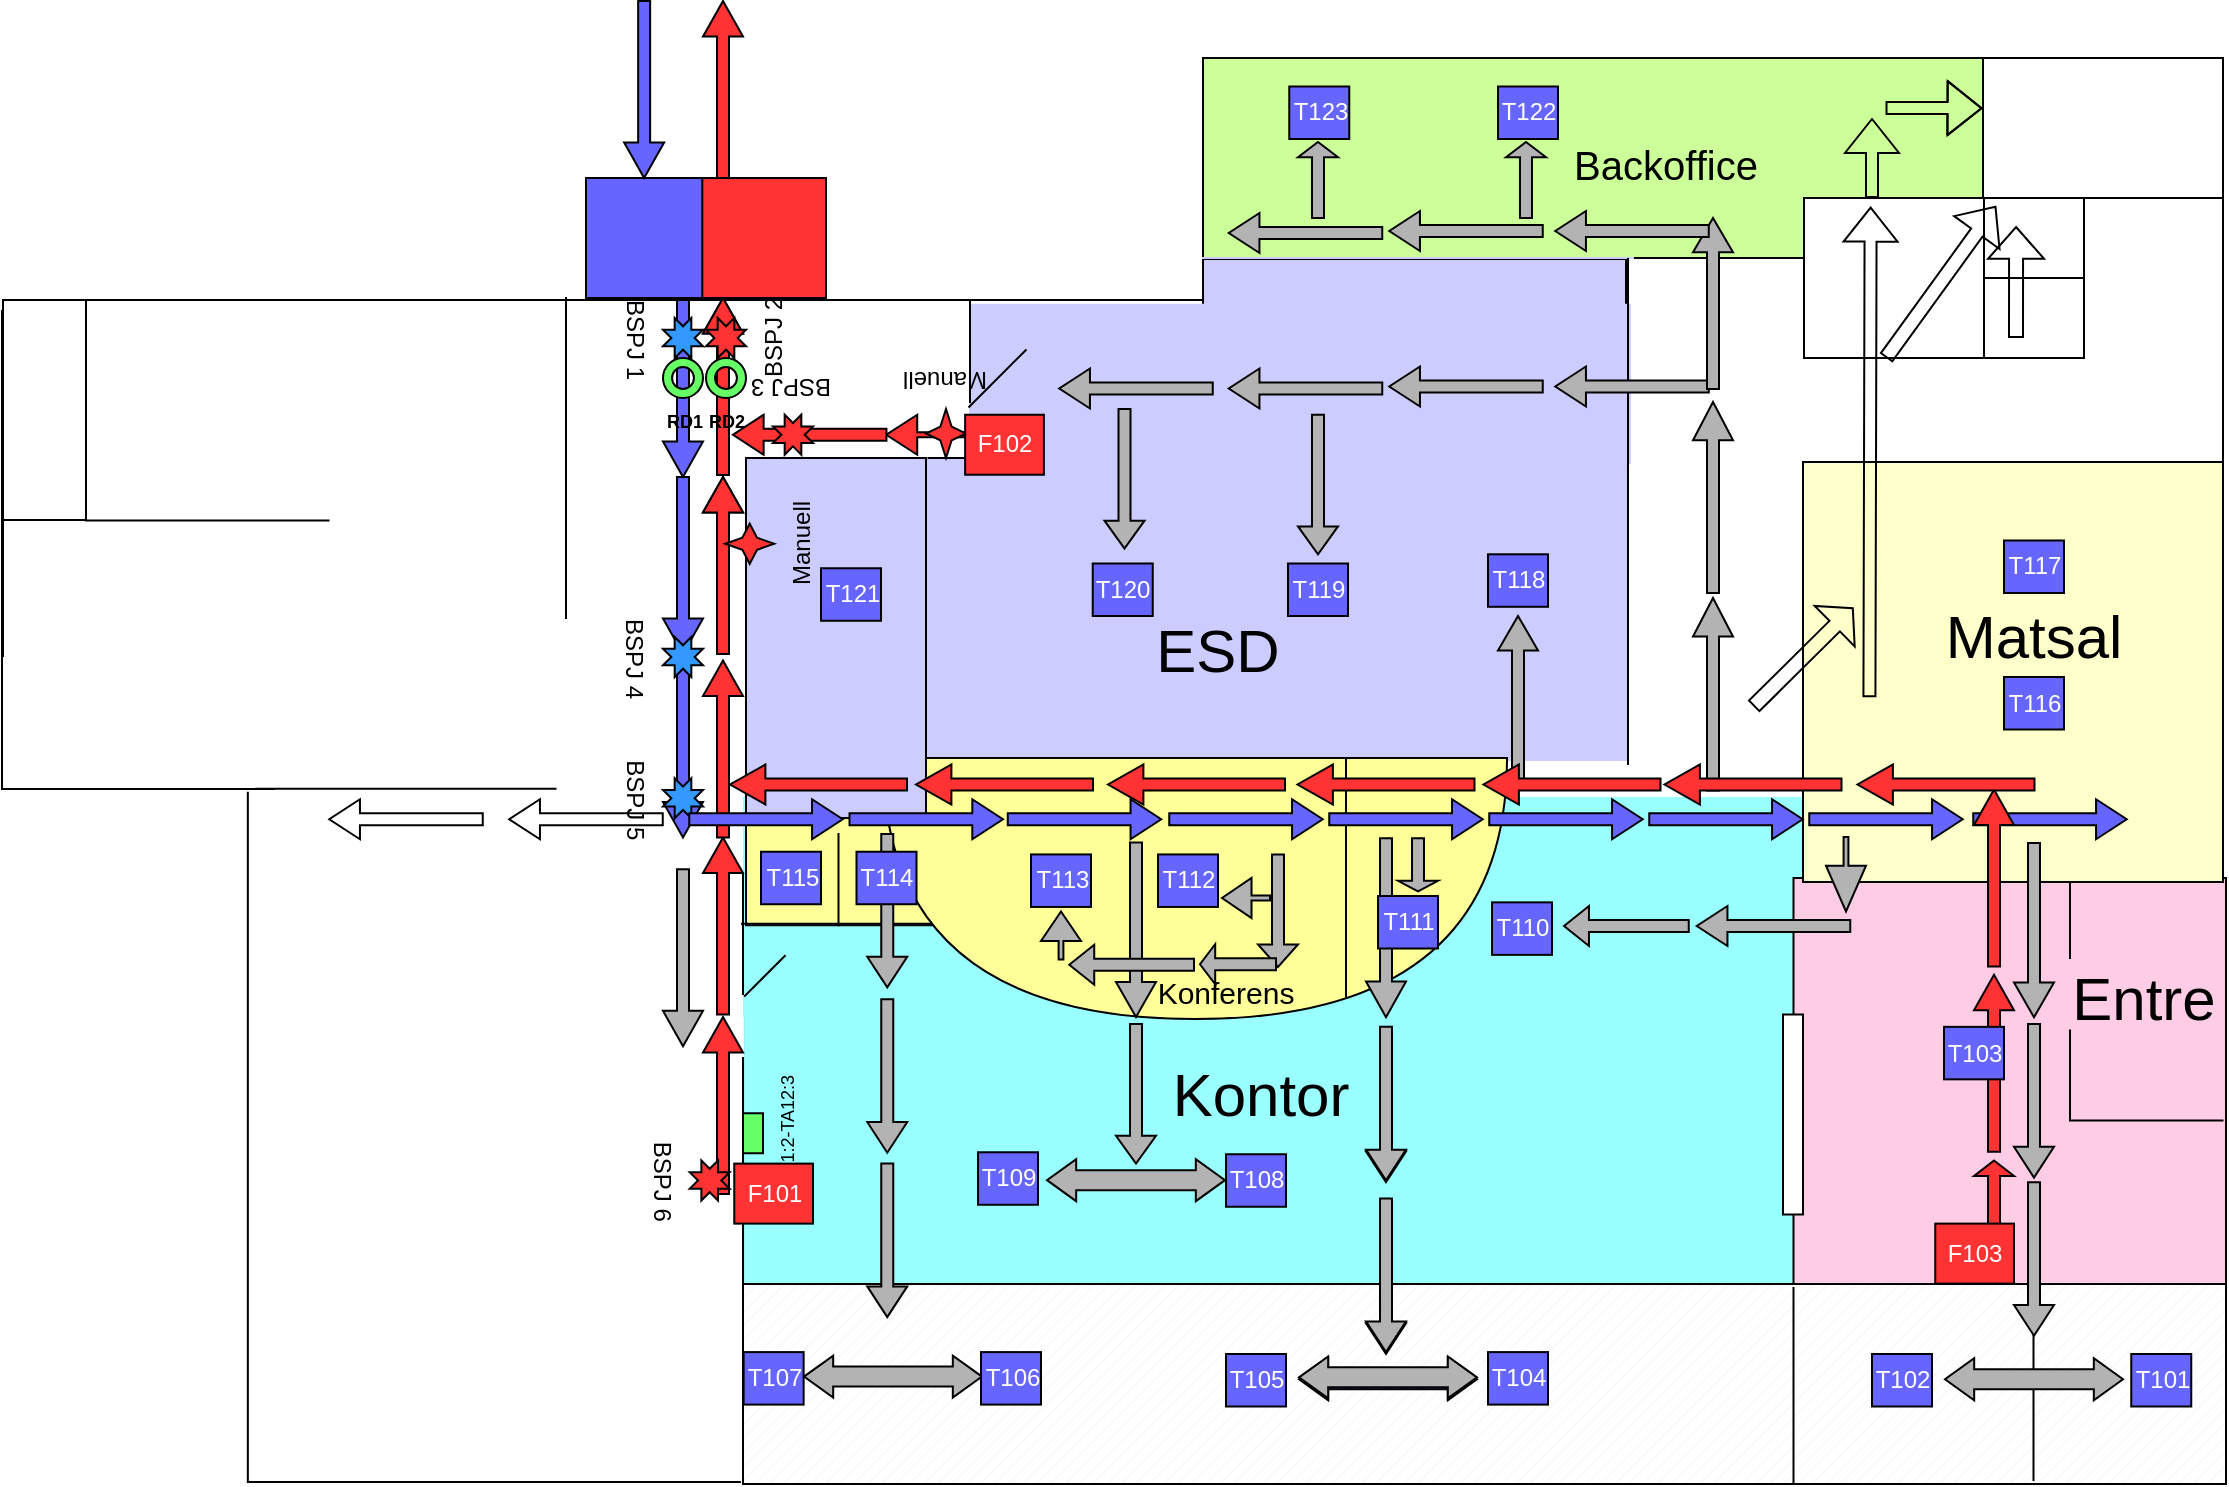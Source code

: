 <mxfile version="20.2.3" type="device"><diagram id="FBVfWSFxS-w5nu74Ogbu" name="Sida-1"><mxGraphModel dx="1673" dy="1018" grid="1" gridSize="10" guides="1" tooltips="1" connect="1" arrows="1" fold="1" page="1" pageScale="1" pageWidth="1169" pageHeight="827" math="0" shadow="0"><root><mxCell id="0"/><mxCell id="1" parent="0"/><mxCell id="kKjZaxSJhTyjP9tzaw3X-55" value="" style="verticalLabelPosition=bottom;verticalAlign=top;html=1;shape=mxgraph.basic.rect;fillColor2=none;strokeWidth=0;size=20;indent=0;fillColor=#99FFFF;" vertex="1" parent="1"><mxGeometry x="388.82" y="420" width="541.18" height="342" as="geometry"/></mxCell><mxCell id="fJPeuUi1tIwK-G_FH13o-1" value="" style="shape=partialRectangle;whiteSpace=wrap;html=1;bottom=0;right=0;fillColor=none;" parent="1" vertex="1"><mxGeometry x="18.5" y="171" width="600" height="178" as="geometry"/></mxCell><mxCell id="fJPeuUi1tIwK-G_FH13o-3" value="&lt;span style=&quot;color: rgba(0, 0, 0, 0); font-family: monospace; font-size: 0px; text-align: start;&quot;&gt;%3CmxGraphModel%3E%3Croot%3E%3CmxCell%20id%3D%220%22%2F%3E%3CmxCell%20id%3D%221%22%20parent%3D%220%22%2F%3E%3CmxCell%20id%3D%222%22%20value%3D%22%26lt%3Bfont%20color%3D%26quot%3B%23ffffff%26quot%3B%26gt%3BT119%26lt%3B%2Ffont%26gt%3B%22%20style%3D%22html%3D1%3BfillColor%3D%236666FF%3B%22%20vertex%3D%221%22%20parent%3D%221%22%3E%3CmxGeometry%20x%3D%22639.37%22%20y%3D%22306.75%22%20width%3D%2230%22%20height%3D%2226.25%22%20as%3D%22geometry%22%2F%3E%3C%2FmxCell%3E%3CmxCell%20id%3D%223%22%20value%3D%22%26lt%3Bfont%20color%3D%26quot%3B%23ffffff%26quot%3B%26gt%3BT118%26lt%3B%2Ffont%26gt%3B%22%20style%3D%22html%3D1%3BfillColor%3D%236666FF%3B%22%20vertex%3D%221%22%20parent%3D%221%22%3E%3CmxGeometry%20x%3D%22708.5%22%20y%3D%22306.75%22%20width%3D%2230%22%20height%3D%2226.25%22%20as%3D%22geometry%22%2F%3E%3C%2FmxCell%3E%3CmxCell%20id%3D%224%22%20value%3D%22%26lt%3Bfont%20color%3D%26quot%3B%23ffffff%26quot%3B%26gt%3BT117%26lt%3B%2Ffont%26gt%3B%22%20style%3D%22html%3D1%3BfillColor%3D%236666FF%3B%22%20vertex%3D%221%22%20parent%3D%221%22%3E%3CmxGeometry%20x%3D%22786%22%20y%3D%22306.75%22%20width%3D%2230%22%20height%3D%2226.25%22%20as%3D%22geometry%22%2F%3E%3C%2FmxCell%3E%3C%2Froot%3E%3C%2FmxGraphModel%3E&lt;/span&gt;" style="shape=partialRectangle;whiteSpace=wrap;html=1;top=0;left=0;fillColor=none;" parent="1" vertex="1"><mxGeometry x="397.5" y="51" width="731" height="712" as="geometry"/></mxCell><mxCell id="kKjZaxSJhTyjP9tzaw3X-66" value="" style="verticalLabelPosition=bottom;verticalAlign=top;html=1;shape=mxgraph.basic.rect;fillColor2=none;strokeWidth=1;size=20;indent=5;fontSize=15;fillColor=#CCFF99;" vertex="1" parent="1"><mxGeometry x="618.5" y="50" width="391.5" height="100" as="geometry"/></mxCell><mxCell id="kKjZaxSJhTyjP9tzaw3X-64" value="" style="rounded=0;whiteSpace=wrap;html=1;fontSize=15;fillColor=#CCCCFF;" vertex="1" parent="1"><mxGeometry x="618.5" y="150.5" width="211.5" height="29.5" as="geometry"/></mxCell><mxCell id="kKjZaxSJhTyjP9tzaw3X-63" value="" style="rounded=0;whiteSpace=wrap;html=1;fontSize=15;fillColor=#CCCCFF;strokeColor=#CCCCFF;" vertex="1" parent="1"><mxGeometry x="502" y="173.37" width="330" height="79.25" as="geometry"/></mxCell><mxCell id="kKjZaxSJhTyjP9tzaw3X-62" value="" style="rounded=0;whiteSpace=wrap;html=1;fontSize=15;fillColor=#CCCCFF;strokeColor=#CCCCFF;" vertex="1" parent="1"><mxGeometry x="480" y="250" width="350" height="151" as="geometry"/></mxCell><mxCell id="kKjZaxSJhTyjP9tzaw3X-57" value="" style="verticalLabelPosition=bottom;verticalAlign=top;html=1;shape=mxgraph.basic.rect;fillColor2=none;strokeWidth=1;size=20;indent=5;fillColor=#99FFFF;strokeColor=#99FFFF;" vertex="1" parent="1"><mxGeometry x="389" y="420" width="530" height="109" as="geometry"/></mxCell><mxCell id="kKjZaxSJhTyjP9tzaw3X-59" value="" style="verticalLabelPosition=bottom;verticalAlign=top;html=1;shape=mxgraph.basic.rect;fillColor2=none;strokeWidth=1;size=20;indent=5;fillColor=#FFFF99;" vertex="1" parent="1"><mxGeometry x="390" y="430" width="100" height="53.62" as="geometry"/></mxCell><mxCell id="kKjZaxSJhTyjP9tzaw3X-54" value="" style="rounded=0;whiteSpace=wrap;html=1;fillColor=#FFCCE6;" vertex="1" parent="1"><mxGeometry x="913.75" y="460" width="216.25" height="303" as="geometry"/></mxCell><mxCell id="kKjZaxSJhTyjP9tzaw3X-51" value="" style="shape=partialRectangle;whiteSpace=wrap;html=1;right=0;top=0;bottom=0;fillColor=none;routingCenterX=-0.5;rotation=-90;" vertex="1" parent="1"><mxGeometry x="420.9" y="418.52" width="31.4" height="97.19" as="geometry"/></mxCell><mxCell id="fJPeuUi1tIwK-G_FH13o-2" value="" style="shape=partialRectangle;whiteSpace=wrap;html=1;bottom=0;right=0;fillColor=none;" parent="1" vertex="1"><mxGeometry x="618.5" y="50" width="510" height="120" as="geometry"/></mxCell><mxCell id="fJPeuUi1tIwK-G_FH13o-4" value="" style="shape=partialRectangle;whiteSpace=wrap;html=1;bottom=0;right=0;fillColor=none;rotation=-90;" parent="1" vertex="1"><mxGeometry x="-33.5" y="228" width="239" height="136" as="geometry"/></mxCell><mxCell id="fJPeuUi1tIwK-G_FH13o-5" value="" style="shape=partialRectangle;whiteSpace=wrap;html=1;bottom=0;right=0;fillColor=none;rotation=-90;fontSize=9;" parent="1" vertex="1"><mxGeometry x="91.6" y="466.73" width="344.65" height="246" as="geometry"/></mxCell><mxCell id="fJPeuUi1tIwK-G_FH13o-6" value="" style="verticalLabelPosition=bottom;verticalAlign=top;html=1;shape=mxgraph.basic.rect;fillColor2=none;strokeWidth=1;size=20;indent=5;fillColor=#FFFFCC;" parent="1" vertex="1"><mxGeometry x="918.5" y="252" width="210" height="210" as="geometry"/></mxCell><mxCell id="fJPeuUi1tIwK-G_FH13o-7" value="" style="shape=delay;whiteSpace=wrap;html=1;rotation=90;fillColor=#FFFF99;" parent="1" vertex="1"><mxGeometry x="549.25" y="309.25" width="130.5" height="312" as="geometry"/></mxCell><mxCell id="fJPeuUi1tIwK-G_FH13o-9" value="" style="shape=partialRectangle;whiteSpace=wrap;html=1;right=0;top=0;bottom=0;fillColor=none;routingCenterX=-0.5;" parent="1" vertex="1"><mxGeometry x="690" y="401" width="120" height="118" as="geometry"/></mxCell><mxCell id="fJPeuUi1tIwK-G_FH13o-10" value="" style="shape=partialRectangle;whiteSpace=wrap;html=1;right=0;top=0;bottom=0;fillColor=none;routingCenterX=-0.5;" parent="1" vertex="1"><mxGeometry x="388.5" y="550" width="120" height="210" as="geometry"/></mxCell><mxCell id="fJPeuUi1tIwK-G_FH13o-11" value="" style="shape=partialRectangle;whiteSpace=wrap;html=1;right=0;top=0;bottom=0;fillColor=none;routingCenterX=-0.5;rotation=-90;" parent="1" vertex="1"><mxGeometry x="160" y="280.63" width="120" height="149.5" as="geometry"/></mxCell><mxCell id="fJPeuUi1tIwK-G_FH13o-12" value="" style="shape=partialRectangle;whiteSpace=wrap;html=1;right=0;top=0;bottom=0;fillColor=none;routingCenterX=-0.5;rotation=90;strokeColor=#CCCCFF;" parent="1" vertex="1"><mxGeometry x="666" y="102.5" width="120" height="215" as="geometry"/></mxCell><mxCell id="fJPeuUi1tIwK-G_FH13o-13" value="" style="verticalLabelPosition=bottom;verticalAlign=top;html=1;shape=mxgraph.basic.rect;fillColor2=none;strokeWidth=1;size=20;indent=5;" parent="1" vertex="1"><mxGeometry x="1008.5" y="50" width="120" height="70" as="geometry"/></mxCell><mxCell id="fJPeuUi1tIwK-G_FH13o-14" value="" style="shape=partialRectangle;whiteSpace=wrap;html=1;right=0;top=0;bottom=0;fillColor=none;routingCenterX=-0.5;" parent="1" vertex="1"><mxGeometry x="831" y="150.5" width="120" height="252.5" as="geometry"/></mxCell><mxCell id="fJPeuUi1tIwK-G_FH13o-15" value="" style="shape=partialRectangle;whiteSpace=wrap;html=1;right=0;top=0;bottom=0;fillColor=none;routingCenterX=-0.5;" parent="1" vertex="1"><mxGeometry x="388.5" y="458" width="120" height="60" as="geometry"/></mxCell><mxCell id="fJPeuUi1tIwK-G_FH13o-17" value="" style="verticalLabelPosition=bottom;verticalAlign=top;html=1;shape=mxgraph.basic.rect;fillColor2=none;strokeWidth=1;size=20;indent=5;fillColor=#CCCCFF;" parent="1" vertex="1"><mxGeometry x="390" y="250" width="90" height="180" as="geometry"/></mxCell><mxCell id="fJPeuUi1tIwK-G_FH13o-18" value="" style="verticalLabelPosition=bottom;verticalAlign=top;html=1;shape=mxgraph.basic.rect;fillColor2=none;strokeWidth=1;size=20;indent=5;" parent="1" vertex="1"><mxGeometry x="18.5" y="171" width="41.5" height="110" as="geometry"/></mxCell><mxCell id="fJPeuUi1tIwK-G_FH13o-19" value="" style="shape=partialRectangle;whiteSpace=wrap;html=1;right=0;top=0;bottom=0;fillColor=none;routingCenterX=-0.5;rotation=90;" parent="1" vertex="1"><mxGeometry x="60.63" y="280.63" width="120" height="121.25" as="geometry"/></mxCell><mxCell id="fJPeuUi1tIwK-G_FH13o-20" value="" style="shape=partialRectangle;whiteSpace=wrap;html=1;right=0;top=0;bottom=0;fillColor=none;routingCenterX=-0.5;" parent="1" vertex="1"><mxGeometry x="300" y="170" width="120" height="160" as="geometry"/></mxCell><mxCell id="fJPeuUi1tIwK-G_FH13o-21" value="" style="verticalLabelPosition=bottom;verticalAlign=top;html=1;shape=mxgraph.basic.rect;fillColor2=none;strokeWidth=1;size=20;indent=5;" parent="1" vertex="1"><mxGeometry x="919" y="120" width="140" height="80" as="geometry"/></mxCell><mxCell id="fJPeuUi1tIwK-G_FH13o-22" value="" style="verticalLabelPosition=bottom;verticalAlign=top;html=1;shape=mxgraph.basic.rect;fillColor2=none;strokeWidth=1;size=20;indent=5;" parent="1" vertex="1"><mxGeometry x="1009" y="120" width="50" height="40" as="geometry"/></mxCell><mxCell id="fJPeuUi1tIwK-G_FH13o-23" value="" style="verticalLabelPosition=bottom;verticalAlign=top;html=1;shape=mxgraph.basic.rect;fillColor2=none;strokeWidth=1;size=20;indent=5;" parent="1" vertex="1"><mxGeometry x="1009" y="160" width="50" height="40" as="geometry"/></mxCell><mxCell id="fJPeuUi1tIwK-G_FH13o-24" value="" style="shape=partialRectangle;whiteSpace=wrap;html=1;right=0;top=0;bottom=0;fillColor=none;routingCenterX=-0.5;" parent="1" vertex="1"><mxGeometry x="1052" y="462" width="45" height="38" as="geometry"/></mxCell><mxCell id="fJPeuUi1tIwK-G_FH13o-25" value="" style="shape=partialRectangle;whiteSpace=wrap;html=1;bottom=0;right=0;fillColor=none;rotation=-90;" parent="1" vertex="1"><mxGeometry x="1067.63" y="520.63" width="45" height="76.25" as="geometry"/></mxCell><mxCell id="fJPeuUi1tIwK-G_FH13o-26" value="" style="verticalLabelPosition=bottom;verticalAlign=top;html=1;shape=mxgraph.basic.patternFillRect;fillStyle=diag;step=5;fillStrokeWidth=0.2;fillStrokeColor=#dddddd;" parent="1" vertex="1"><mxGeometry x="388.5" y="663" width="741.5" height="100" as="geometry"/></mxCell><mxCell id="fJPeuUi1tIwK-G_FH13o-27" value="" style="verticalLabelPosition=bottom;verticalAlign=top;html=1;shape=mxgraph.basic.rect;fillColor2=none;strokeWidth=1;size=20;indent=5;" parent="1" vertex="1"><mxGeometry x="908.5" y="528.25" width="10" height="100" as="geometry"/></mxCell><mxCell id="fJPeuUi1tIwK-G_FH13o-31" value="" style="shape=singleArrow;direction=north;whiteSpace=wrap;html=1;" parent="1" vertex="1"><mxGeometry x="368.5" y="259.5" width="20" height="88.5" as="geometry"/></mxCell><mxCell id="fJPeuUi1tIwK-G_FH13o-32" value="" style="shape=singleArrow;direction=north;whiteSpace=wrap;html=1;" parent="1" vertex="1"><mxGeometry x="368.5" y="170" width="20" height="88.5" as="geometry"/></mxCell><mxCell id="fJPeuUi1tIwK-G_FH13o-33" value="" style="shape=singleArrow;direction=north;whiteSpace=wrap;html=1;rotation=-180;fillColor=#B3B3B3;" parent="1" vertex="1"><mxGeometry x="348.5" y="455.63" width="20" height="88.5" as="geometry"/></mxCell><mxCell id="fJPeuUi1tIwK-G_FH13o-34" value="" style="shape=singleArrow;direction=north;whiteSpace=wrap;html=1;rotation=-180;fillColor=#6666FF;" parent="1" vertex="1"><mxGeometry x="348.5" y="351.25" width="20" height="88.5" as="geometry"/></mxCell><mxCell id="fJPeuUi1tIwK-G_FH13o-35" value="" style="shape=singleArrow;direction=north;whiteSpace=wrap;html=1;rotation=-180;fillColor=#6666FF;" parent="1" vertex="1"><mxGeometry x="348.5" y="259.5" width="20" height="88.5" as="geometry"/></mxCell><mxCell id="fJPeuUi1tIwK-G_FH13o-36" value="" style="shape=singleArrow;direction=north;whiteSpace=wrap;html=1;rotation=-180;fillColor=#6666FF;" parent="1" vertex="1"><mxGeometry x="348.5" y="171" width="20" height="88.5" as="geometry"/></mxCell><mxCell id="fJPeuUi1tIwK-G_FH13o-40" value="" style="shape=singleArrow;direction=north;whiteSpace=wrap;html=1;rotation=-90;fillColor=#FF3333;arrowWidth=0.121;arrowSize=0.387;" parent="1" vertex="1"><mxGeometry x="470.13" y="218.37" width="20" height="40" as="geometry"/></mxCell><mxCell id="fJPeuUi1tIwK-G_FH13o-42" value="" style="shape=singleArrow;direction=north;whiteSpace=wrap;html=1;rotation=-90;fillColor=#FFFFFF;" parent="1" vertex="1"><mxGeometry x="300" y="392.25" width="20" height="76.75" as="geometry"/></mxCell><mxCell id="fJPeuUi1tIwK-G_FH13o-43" value="" style="shape=singleArrow;direction=north;whiteSpace=wrap;html=1;rotation=-90;fillColor=#FFFFFF;" parent="1" vertex="1"><mxGeometry x="210" y="392.25" width="20" height="76.75" as="geometry"/></mxCell><mxCell id="fJPeuUi1tIwK-G_FH13o-47" value="" style="shape=singleArrow;direction=north;whiteSpace=wrap;html=1;fillColor=#FF3333;" parent="1" vertex="1"><mxGeometry x="368.5" y="529.5" width="20" height="88.5" as="geometry"/></mxCell><mxCell id="fJPeuUi1tIwK-G_FH13o-48" value="" style="shape=singleArrow;direction=north;whiteSpace=wrap;html=1;fillColor=#FF3333;" parent="1" vertex="1"><mxGeometry x="368.5" y="439.75" width="20" height="88.5" as="geometry"/></mxCell><mxCell id="fJPeuUi1tIwK-G_FH13o-49" value="" style="shape=singleArrow;direction=north;whiteSpace=wrap;html=1;fillColor=#FF3333;" parent="1" vertex="1"><mxGeometry x="368.5" y="351.25" width="20" height="88.5" as="geometry"/></mxCell><mxCell id="fJPeuUi1tIwK-G_FH13o-50" value="" style="shape=singleArrow;direction=north;whiteSpace=wrap;html=1;fillColor=#FF3333;" parent="1" vertex="1"><mxGeometry x="368.5" y="170" width="20" height="88.5" as="geometry"/></mxCell><mxCell id="fJPeuUi1tIwK-G_FH13o-51" value="" style="shape=singleArrow;direction=north;whiteSpace=wrap;html=1;fillColor=#FF3333;" parent="1" vertex="1"><mxGeometry x="368.5" y="259.5" width="20" height="88.5" as="geometry"/></mxCell><mxCell id="fJPeuUi1tIwK-G_FH13o-52" value="" style="shape=singleArrow;direction=north;whiteSpace=wrap;html=1;rotation=-90;fillColor=#FF3333;" parent="1" vertex="1"><mxGeometry x="411.85" y="200" width="20" height="76.75" as="geometry"/></mxCell><mxCell id="fJPeuUi1tIwK-G_FH13o-53" value="" style="shape=partialRectangle;whiteSpace=wrap;html=1;right=0;top=0;bottom=0;fillColor=none;routingCenterX=-0.5;fontColor=#FFFFFF;rotation=45;" parent="1" vertex="1"><mxGeometry x="512" y="199.25" width="25.5" height="40" as="geometry"/></mxCell><mxCell id="fJPeuUi1tIwK-G_FH13o-54" value="" style="shape=partialRectangle;whiteSpace=wrap;html=1;right=0;top=0;bottom=0;fillColor=none;routingCenterX=-0.5;fontColor=#FFFFFF;rotation=45;" parent="1" vertex="1"><mxGeometry x="395.3" y="504.78" width="28.15" height="28.25" as="geometry"/></mxCell><mxCell id="fJPeuUi1tIwK-G_FH13o-81" value="" style="shape=partialRectangle;whiteSpace=wrap;html=1;right=0;top=0;bottom=0;fillColor=none;routingCenterX=-0.5;" parent="1" vertex="1"><mxGeometry x="1033.75" y="664" width="96.25" height="97" as="geometry"/></mxCell><mxCell id="fJPeuUi1tIwK-G_FH13o-82" value="" style="shape=partialRectangle;whiteSpace=wrap;html=1;right=0;top=0;bottom=0;fillColor=none;routingCenterX=-0.5;" parent="1" vertex="1"><mxGeometry x="913.75" y="665" width="120" height="97" as="geometry"/></mxCell><mxCell id="fJPeuUi1tIwK-G_FH13o-83" value="BSPJ 5" style="verticalLabelPosition=bottom;verticalAlign=top;html=1;shape=mxgraph.basic.8_point_star;fillColor=#3399FF;rotation=90;" parent="1" vertex="1"><mxGeometry x="348.5" y="410.13" width="20" height="20" as="geometry"/></mxCell><mxCell id="fJPeuUi1tIwK-G_FH13o-84" value="BSPJ 4" style="verticalLabelPosition=bottom;verticalAlign=top;html=1;shape=mxgraph.basic.8_point_star;fillColor=#3399FF;rotation=90;" parent="1" vertex="1"><mxGeometry x="348.5" y="339.5" width="20" height="20" as="geometry"/></mxCell><mxCell id="fJPeuUi1tIwK-G_FH13o-85" value="BSPJ 1" style="verticalLabelPosition=bottom;verticalAlign=top;html=1;shape=mxgraph.basic.8_point_star;fillColor=#3399FF;rotation=90;" parent="1" vertex="1"><mxGeometry x="348.5" y="180" width="20" height="20" as="geometry"/></mxCell><mxCell id="fJPeuUi1tIwK-G_FH13o-88" value="BSPJ 6" style="verticalLabelPosition=bottom;verticalAlign=top;html=1;shape=mxgraph.basic.8_point_star;fillColor=#FF3333;rotation=90;" parent="1" vertex="1"><mxGeometry x="361.85" y="601.25" width="20" height="20" as="geometry"/></mxCell><mxCell id="fJPeuUi1tIwK-G_FH13o-90" value="BSPJ 2" style="verticalLabelPosition=bottom;verticalAlign=top;html=1;shape=mxgraph.basic.8_point_star;fillColor=#FF3333;rotation=-90;" parent="1" vertex="1"><mxGeometry x="370" y="180" width="20" height="20" as="geometry"/></mxCell><mxCell id="fJPeuUi1tIwK-G_FH13o-91" value="BSPJ 3" style="verticalLabelPosition=bottom;verticalAlign=top;html=1;shape=mxgraph.basic.8_point_star;fillColor=#FF3333;rotation=-180;" parent="1" vertex="1"><mxGeometry x="403.5" y="228.37" width="20" height="20" as="geometry"/></mxCell><mxCell id="fJPeuUi1tIwK-G_FH13o-93" value="Manuell" style="verticalLabelPosition=bottom;verticalAlign=top;html=1;shape=mxgraph.basic.4_point_star_2;dx=0.7;fillColor=#FF3333;rotation=-90;" parent="1" vertex="1"><mxGeometry x="381.85" y="280.63" width="20" height="24.5" as="geometry"/></mxCell><mxCell id="fJPeuUi1tIwK-G_FH13o-94" value="Manuell" style="verticalLabelPosition=bottom;verticalAlign=top;html=1;shape=mxgraph.basic.4_point_star_2;dx=0.72;fillColor=#FF3333;rotation=-180;" parent="1" vertex="1"><mxGeometry x="480" y="225.5" width="20" height="24.5" as="geometry"/></mxCell><mxCell id="fJPeuUi1tIwK-G_FH13o-97" value="GT1:2-TA12:3" style="verticalLabelPosition=bottom;verticalAlign=top;html=1;shape=mxgraph.basic.rect;fillColor2=none;strokeWidth=1;size=20;indent=5;fillColor=#66FF66;rotation=-90;fontSize=9;" parent="1" vertex="1"><mxGeometry x="383.5" y="582.63" width="20" height="10" as="geometry"/></mxCell><mxCell id="fJPeuUi1tIwK-G_FH13o-98" value="RD1" style="verticalLabelPosition=bottom;verticalAlign=top;html=1;shape=mxgraph.basic.donut;dx=4.53;fontSize=9;fillColor=#66FF66;fontStyle=1" parent="1" vertex="1"><mxGeometry x="348.5" y="200" width="20" height="20" as="geometry"/></mxCell><mxCell id="fJPeuUi1tIwK-G_FH13o-99" value="RD2" style="verticalLabelPosition=bottom;verticalAlign=top;html=1;shape=mxgraph.basic.donut;dx=4.53;fontSize=9;fillColor=#66FF66;fontStyle=1" parent="1" vertex="1"><mxGeometry x="370" y="200" width="20" height="20" as="geometry"/></mxCell><mxCell id="zU6d9SbNw52iy6JsQ0TN-3" value="" style="endArrow=none;html=1;rounded=0;exitX=1.009;exitY=0.022;exitDx=0;exitDy=0;exitPerimeter=0;" parent="1" edge="1"><mxGeometry width="50" height="50" relative="1" as="geometry"><mxPoint x="480.81" y="249.96" as="sourcePoint"/><mxPoint x="500" y="250" as="targetPoint"/></mxGeometry></mxCell><mxCell id="zU6d9SbNw52iy6JsQ0TN-5" value="" style="shape=singleArrow;direction=north;whiteSpace=wrap;html=1;rotation=90;fillColor=#6666FF;" parent="1" vertex="1"><mxGeometry x="549.25" y="392.25" width="20" height="76.75" as="geometry"/></mxCell><mxCell id="zU6d9SbNw52iy6JsQ0TN-6" value="" style="shape=singleArrow;direction=north;whiteSpace=wrap;html=1;rotation=90;fillColor=#6666FF;" parent="1" vertex="1"><mxGeometry x="630" y="392.25" width="20" height="76.75" as="geometry"/></mxCell><mxCell id="zU6d9SbNw52iy6JsQ0TN-7" value="" style="shape=singleArrow;direction=north;whiteSpace=wrap;html=1;rotation=90;fillColor=#6666FF;" parent="1" vertex="1"><mxGeometry x="710" y="392.25" width="20" height="76.75" as="geometry"/></mxCell><mxCell id="zU6d9SbNw52iy6JsQ0TN-8" value="" style="shape=singleArrow;direction=north;whiteSpace=wrap;html=1;rotation=90;fillColor=#6666FF;" parent="1" vertex="1"><mxGeometry x="790" y="392.25" width="20" height="76.75" as="geometry"/></mxCell><mxCell id="zU6d9SbNw52iy6JsQ0TN-9" value="" style="shape=singleArrow;direction=north;whiteSpace=wrap;html=1;rotation=90;fillColor=#6666FF;" parent="1" vertex="1"><mxGeometry x="870" y="392.25" width="20" height="76.75" as="geometry"/></mxCell><mxCell id="zU6d9SbNw52iy6JsQ0TN-10" value="" style="shape=singleArrow;direction=north;whiteSpace=wrap;html=1;rotation=90;fillColor=#6666FF;" parent="1" vertex="1"><mxGeometry x="950" y="392.25" width="20" height="76.75" as="geometry"/></mxCell><mxCell id="zU6d9SbNw52iy6JsQ0TN-11" value="" style="shape=singleArrow;direction=north;whiteSpace=wrap;html=1;rotation=90;fillColor=#6666FF;" parent="1" vertex="1"><mxGeometry x="1032" y="392.25" width="20" height="76.75" as="geometry"/></mxCell><mxCell id="zU6d9SbNw52iy6JsQ0TN-12" value="" style="shape=singleArrow;direction=north;whiteSpace=wrap;html=1;rotation=-180;fillColor=#B3B3B3;" parent="1" vertex="1"><mxGeometry x="450.63" y="437.96" width="20" height="76.75" as="geometry"/></mxCell><mxCell id="zU6d9SbNw52iy6JsQ0TN-13" value="" style="shape=singleArrow;direction=north;whiteSpace=wrap;html=1;rotation=-180;fillColor=#B3B3B3;" parent="1" vertex="1"><mxGeometry x="450.63" y="520.63" width="20" height="76.75" as="geometry"/></mxCell><mxCell id="zU6d9SbNw52iy6JsQ0TN-14" value="" style="shape=singleArrow;direction=north;whiteSpace=wrap;html=1;rotation=-180;fillColor=#B3B3B3;" parent="1" vertex="1"><mxGeometry x="450.63" y="602.81" width="20" height="76.75" as="geometry"/></mxCell><mxCell id="zU6d9SbNw52iy6JsQ0TN-15" value="" style="shape=flexArrow;endArrow=classic;startArrow=classic;html=1;rounded=0;fillColor=#B3B3B3;endWidth=10;endSize=4.53;startWidth=10;startSize=4.53;" parent="1" edge="1"><mxGeometry width="100" height="100" relative="1" as="geometry"><mxPoint x="508.5" y="709.31" as="sourcePoint"/><mxPoint x="418.5" y="709.31" as="targetPoint"/></mxGeometry></mxCell><mxCell id="zU6d9SbNw52iy6JsQ0TN-16" value="" style="shape=singleArrow;direction=north;whiteSpace=wrap;html=1;rotation=-180;fillColor=#B3B3B3;" parent="1" vertex="1"><mxGeometry x="575" y="442.25" width="20" height="87.25" as="geometry"/></mxCell><mxCell id="zU6d9SbNw52iy6JsQ0TN-17" value="" style="shape=singleArrow;direction=north;whiteSpace=wrap;html=1;rotation=-180;fillColor=#B3B3B3;" parent="1" vertex="1"><mxGeometry x="575" y="533.03" width="20" height="69.78" as="geometry"/></mxCell><mxCell id="zU6d9SbNw52iy6JsQ0TN-18" value="" style="shape=flexArrow;endArrow=classic;startArrow=classic;html=1;rounded=0;fillColor=#B3B3B3;endWidth=10;endSize=4.53;startWidth=10;startSize=4.53;" parent="1" edge="1"><mxGeometry width="100" height="100" relative="1" as="geometry"><mxPoint x="630.0" y="611.09" as="sourcePoint"/><mxPoint x="540.0" y="611.09" as="targetPoint"/></mxGeometry></mxCell><mxCell id="zU6d9SbNw52iy6JsQ0TN-20" value="" style="shape=singleArrow;direction=north;whiteSpace=wrap;html=1;rotation=-180;fillColor=#6666FF;" parent="1" vertex="1"><mxGeometry x="700" y="535.37" width="20" height="76.75" as="geometry"/></mxCell><mxCell id="zU6d9SbNw52iy6JsQ0TN-21" value="" style="shape=singleArrow;direction=north;whiteSpace=wrap;html=1;rotation=-180;fillColor=#6666FF;" parent="1" vertex="1"><mxGeometry x="700" y="621.25" width="20" height="76.75" as="geometry"/></mxCell><mxCell id="zU6d9SbNw52iy6JsQ0TN-22" value="" style="shape=flexArrow;endArrow=classic;startArrow=classic;html=1;rounded=0;fillColor=#6666FF;endWidth=10;endSize=4.53;startWidth=10;startSize=4.53;" parent="1" edge="1"><mxGeometry width="100" height="100" relative="1" as="geometry"><mxPoint x="756.0" y="710.63" as="sourcePoint"/><mxPoint x="666.0" y="710.63" as="targetPoint"/></mxGeometry></mxCell><mxCell id="zU6d9SbNw52iy6JsQ0TN-23" value="" style="shape=singleArrow;direction=north;whiteSpace=wrap;html=1;rotation=-180;fillColor=#B3B3B3;arrowWidth=0.12;arrowSize=0.615;" parent="1" vertex="1"><mxGeometry x="930" y="439.49" width="20" height="37.25" as="geometry"/></mxCell><mxCell id="zU6d9SbNw52iy6JsQ0TN-24" value="" style="shape=singleArrow;direction=north;whiteSpace=wrap;html=1;rotation=-90;fillColor=#B3B3B3;" parent="1" vertex="1"><mxGeometry x="893.75" y="445.62" width="20" height="76.75" as="geometry"/></mxCell><mxCell id="zU6d9SbNw52iy6JsQ0TN-25" value="" style="shape=singleArrow;direction=north;whiteSpace=wrap;html=1;rotation=-90;fillColor=#B3B3B3;" parent="1" vertex="1"><mxGeometry x="820.19" y="452.81" width="20" height="62.37" as="geometry"/></mxCell><mxCell id="zU6d9SbNw52iy6JsQ0TN-26" value="" style="shape=singleArrow;direction=north;whiteSpace=wrap;html=1;rotation=-180;fillColor=#B3B3B3;" parent="1" vertex="1"><mxGeometry x="1024" y="442.49" width="20" height="87.13" as="geometry"/></mxCell><mxCell id="zU6d9SbNw52iy6JsQ0TN-27" value="" style="shape=singleArrow;direction=north;whiteSpace=wrap;html=1;rotation=-180;fillColor=#B3B3B3;" parent="1" vertex="1"><mxGeometry x="1024" y="533.03" width="20" height="76.75" as="geometry"/></mxCell><mxCell id="zU6d9SbNw52iy6JsQ0TN-28" value="" style="shape=singleArrow;direction=north;whiteSpace=wrap;html=1;rotation=-180;fillColor=#B3B3B3;" parent="1" vertex="1"><mxGeometry x="1024" y="612.13" width="20" height="76.75" as="geometry"/></mxCell><mxCell id="zU6d9SbNw52iy6JsQ0TN-29" value="" style="shape=flexArrow;endArrow=classic;startArrow=classic;html=1;rounded=0;fillColor=#B3B3B3;endWidth=10;endSize=4.53;startWidth=10;startSize=4.53;" parent="1" edge="1"><mxGeometry width="100" height="100" relative="1" as="geometry"><mxPoint x="1079" y="710.63" as="sourcePoint"/><mxPoint x="989" y="710.63" as="targetPoint"/></mxGeometry></mxCell><mxCell id="zU6d9SbNw52iy6JsQ0TN-30" value="" style="shape=singleArrow;direction=north;whiteSpace=wrap;html=1;rotation=-180;fillColor=#B3B3B3;" parent="1" vertex="1"><mxGeometry x="700" y="440.17" width="20" height="89.45" as="geometry"/></mxCell><mxCell id="zU6d9SbNw52iy6JsQ0TN-31" value="" style="shape=singleArrow;direction=north;whiteSpace=wrap;html=1;rotation=-180;fillColor=#B3B3B3;" parent="1" vertex="1"><mxGeometry x="700" y="534.42" width="20" height="76.75" as="geometry"/></mxCell><mxCell id="zU6d9SbNw52iy6JsQ0TN-32" value="" style="shape=singleArrow;direction=north;whiteSpace=wrap;html=1;rotation=-180;fillColor=#B3B3B3;" parent="1" vertex="1"><mxGeometry x="700" y="620.3" width="20" height="76.75" as="geometry"/></mxCell><mxCell id="zU6d9SbNw52iy6JsQ0TN-33" value="" style="shape=flexArrow;endArrow=classic;startArrow=classic;html=1;rounded=0;fillColor=#B3B3B3;endWidth=10;endSize=4.53;startWidth=10;startSize=4.53;" parent="1" edge="1"><mxGeometry width="100" height="100" relative="1" as="geometry"><mxPoint x="756" y="709.68" as="sourcePoint"/><mxPoint x="666" y="709.68" as="targetPoint"/></mxGeometry></mxCell><mxCell id="zU6d9SbNw52iy6JsQ0TN-34" value="" style="shape=singleArrow;direction=north;whiteSpace=wrap;html=1;rotation=-180;fillColor=#B3B3B3;" parent="1" vertex="1"><mxGeometry x="646" y="448.22" width="20" height="56.22" as="geometry"/></mxCell><mxCell id="zU6d9SbNw52iy6JsQ0TN-35" value="" style="shape=singleArrow;direction=north;whiteSpace=wrap;html=1;rotation=-90;fillColor=#B3B3B3;" parent="1" vertex="1"><mxGeometry x="626" y="484.13" width="20" height="38" as="geometry"/></mxCell><mxCell id="zU6d9SbNw52iy6JsQ0TN-36" value="" style="shape=singleArrow;direction=north;whiteSpace=wrap;html=1;rotation=-90;fillColor=#B3B3B3;" parent="1" vertex="1"><mxGeometry x="572.82" y="472.18" width="20" height="62.37" as="geometry"/></mxCell><mxCell id="zU6d9SbNw52iy6JsQ0TN-37" value="" style="shape=singleArrow;direction=north;whiteSpace=wrap;html=1;rotation=-90;fillColor=#B3B3B3;arrowWidth=0.12;arrowSize=0.615;" parent="1" vertex="1"><mxGeometry x="630" y="458.0" width="20" height="23.99" as="geometry"/></mxCell><mxCell id="zU6d9SbNw52iy6JsQ0TN-38" value="" style="shape=singleArrow;direction=north;whiteSpace=wrap;html=1;rotation=0;fillColor=#B3B3B3;arrowWidth=0.12;arrowSize=0.615;" parent="1" vertex="1"><mxGeometry x="537.5" y="476.74" width="20" height="23.99" as="geometry"/></mxCell><mxCell id="zU6d9SbNw52iy6JsQ0TN-40" value="" style="shape=singleArrow;direction=north;whiteSpace=wrap;html=1;rotation=0;fillColor=#B3B3B3;" parent="1" vertex="1"><mxGeometry x="766" y="329" width="20" height="86.25" as="geometry"/></mxCell><mxCell id="zU6d9SbNw52iy6JsQ0TN-41" value="" style="shape=singleArrow;direction=north;whiteSpace=wrap;html=1;rotation=90;fillColor=#6666FF;" parent="1" vertex="1"><mxGeometry x="390" y="392.25" width="20" height="76.75" as="geometry"/></mxCell><mxCell id="zU6d9SbNw52iy6JsQ0TN-42" value="" style="shape=singleArrow;direction=north;whiteSpace=wrap;html=1;rotation=90;fillColor=#6666FF;" parent="1" vertex="1"><mxGeometry x="470.13" y="392.25" width="20" height="76.75" as="geometry"/></mxCell><mxCell id="zU6d9SbNw52iy6JsQ0TN-44" value="" style="shape=singleArrow;direction=north;whiteSpace=wrap;html=1;rotation=-90;fillColor=#B3B3B3;" parent="1" vertex="1"><mxGeometry x="823" y="175.88" width="20" height="76.75" as="geometry"/></mxCell><mxCell id="zU6d9SbNw52iy6JsQ0TN-45" value="" style="shape=singleArrow;direction=north;whiteSpace=wrap;html=1;rotation=0;fillColor=#B3B3B3;" parent="1" vertex="1"><mxGeometry x="863.5" y="320" width="20" height="96.25" as="geometry"/></mxCell><mxCell id="zU6d9SbNw52iy6JsQ0TN-46" value="" style="shape=singleArrow;direction=north;whiteSpace=wrap;html=1;rotation=0;fillColor=#B3B3B3;" parent="1" vertex="1"><mxGeometry x="863.5" y="222" width="20" height="95.5" as="geometry"/></mxCell><mxCell id="zU6d9SbNw52iy6JsQ0TN-47" value="" style="shape=singleArrow;direction=north;whiteSpace=wrap;html=1;rotation=-90;fillColor=#B3B3B3;" parent="1" vertex="1"><mxGeometry x="740" y="175.88" width="20" height="76.75" as="geometry"/></mxCell><mxCell id="zU6d9SbNw52iy6JsQ0TN-48" value="" style="shape=singleArrow;direction=north;whiteSpace=wrap;html=1;rotation=-90;fillColor=#B3B3B3;" parent="1" vertex="1"><mxGeometry x="659.75" y="176.87" width="20" height="76.75" as="geometry"/></mxCell><mxCell id="zU6d9SbNw52iy6JsQ0TN-49" value="" style="shape=singleArrow;direction=north;whiteSpace=wrap;html=1;rotation=-90;fillColor=#B3B3B3;" parent="1" vertex="1"><mxGeometry x="575" y="176.87" width="20" height="76.75" as="geometry"/></mxCell><mxCell id="zU6d9SbNw52iy6JsQ0TN-50" value="" style="shape=singleArrow;direction=north;whiteSpace=wrap;html=1;rotation=-180;fillColor=#B3B3B3;" parent="1" vertex="1"><mxGeometry x="666" y="228.37" width="20" height="69.78" as="geometry"/></mxCell><mxCell id="zU6d9SbNw52iy6JsQ0TN-51" value="" style="shape=singleArrow;direction=north;whiteSpace=wrap;html=1;rotation=-180;fillColor=#B3B3B3;" parent="1" vertex="1"><mxGeometry x="569.25" y="225.5" width="20" height="69.78" as="geometry"/></mxCell><mxCell id="zU6d9SbNw52iy6JsQ0TN-52" value="" style="shape=singleArrow;direction=north;whiteSpace=wrap;html=1;rotation=0;fillColor=#B3B3B3;" parent="1" vertex="1"><mxGeometry x="863.5" y="130" width="20" height="85.5" as="geometry"/></mxCell><mxCell id="zU6d9SbNw52iy6JsQ0TN-53" value="" style="shape=singleArrow;direction=north;whiteSpace=wrap;html=1;rotation=-90;fillColor=#B3B3B3;" parent="1" vertex="1"><mxGeometry x="823" y="98.14" width="20" height="76.75" as="geometry"/></mxCell><mxCell id="zU6d9SbNw52iy6JsQ0TN-54" value="" style="shape=singleArrow;direction=north;whiteSpace=wrap;html=1;rotation=-90;fillColor=#B3B3B3;" parent="1" vertex="1"><mxGeometry x="740" y="98.14" width="20" height="76.75" as="geometry"/></mxCell><mxCell id="zU6d9SbNw52iy6JsQ0TN-55" value="" style="shape=singleArrow;direction=north;whiteSpace=wrap;html=1;rotation=-90;fillColor=#B3B3B3;" parent="1" vertex="1"><mxGeometry x="659.75" y="99.13" width="20" height="76.75" as="geometry"/></mxCell><mxCell id="zU6d9SbNw52iy6JsQ0TN-56" value="" style="shape=singleArrow;direction=north;whiteSpace=wrap;html=1;rotation=0;fillColor=#B3B3B3;" parent="1" vertex="1"><mxGeometry x="666" y="92" width="20" height="38" as="geometry"/></mxCell><mxCell id="zU6d9SbNw52iy6JsQ0TN-57" value="" style="shape=singleArrow;direction=north;whiteSpace=wrap;html=1;rotation=0;fillColor=#B3B3B3;" parent="1" vertex="1"><mxGeometry x="770" y="92" width="20" height="38" as="geometry"/></mxCell><mxCell id="zU6d9SbNw52iy6JsQ0TN-58" value="" style="shape=singleArrow;direction=north;whiteSpace=wrap;html=1;fillColor=#FF3333;rotation=0;" parent="1" vertex="1"><mxGeometry x="1004" y="415.75" width="20" height="88.5" as="geometry"/></mxCell><mxCell id="zU6d9SbNw52iy6JsQ0TN-59" value="" style="shape=singleArrow;direction=north;whiteSpace=wrap;html=1;fillColor=#FF3333;rotation=-90;" parent="1" vertex="1"><mxGeometry x="980" y="369" width="20" height="88.5" as="geometry"/></mxCell><mxCell id="zU6d9SbNw52iy6JsQ0TN-60" value="" style="shape=singleArrow;direction=north;whiteSpace=wrap;html=1;fillColor=#FF3333;rotation=-90;" parent="1" vertex="1"><mxGeometry x="883.5" y="369" width="20" height="88.5" as="geometry"/></mxCell><mxCell id="zU6d9SbNw52iy6JsQ0TN-61" value="" style="shape=singleArrow;direction=north;whiteSpace=wrap;html=1;fillColor=#FF3333;rotation=-90;" parent="1" vertex="1"><mxGeometry x="793" y="369" width="20" height="88.5" as="geometry"/></mxCell><mxCell id="zU6d9SbNw52iy6JsQ0TN-62" value="" style="shape=singleArrow;direction=north;whiteSpace=wrap;html=1;fillColor=#FF3333;rotation=-90;" parent="1" vertex="1"><mxGeometry x="700" y="369" width="20" height="88.5" as="geometry"/></mxCell><mxCell id="zU6d9SbNw52iy6JsQ0TN-63" value="" style="shape=singleArrow;direction=north;whiteSpace=wrap;html=1;fillColor=#FF3333;rotation=-90;" parent="1" vertex="1"><mxGeometry x="605.25" y="369" width="20" height="88.5" as="geometry"/></mxCell><mxCell id="zU6d9SbNw52iy6JsQ0TN-64" value="" style="shape=singleArrow;direction=north;whiteSpace=wrap;html=1;fillColor=#FF3333;rotation=-90;" parent="1" vertex="1"><mxGeometry x="509.25" y="369" width="20" height="88.5" as="geometry"/></mxCell><mxCell id="zU6d9SbNw52iy6JsQ0TN-65" value="" style="shape=singleArrow;direction=north;whiteSpace=wrap;html=1;fillColor=#FF3333;rotation=-90;" parent="1" vertex="1"><mxGeometry x="416.25" y="369" width="20" height="88.5" as="geometry"/></mxCell><mxCell id="zU6d9SbNw52iy6JsQ0TN-66" value="" style="shape=singleArrow;direction=north;whiteSpace=wrap;html=1;fillColor=#FF3333;rotation=0;" parent="1" vertex="1"><mxGeometry x="1004" y="508.38" width="20" height="88.5" as="geometry"/></mxCell><mxCell id="zU6d9SbNw52iy6JsQ0TN-67" value="" style="shape=singleArrow;direction=north;whiteSpace=wrap;html=1;fillColor=#FF3333;rotation=0;" parent="1" vertex="1"><mxGeometry x="1004" y="601.25" width="20" height="38.75" as="geometry"/></mxCell><mxCell id="kKjZaxSJhTyjP9tzaw3X-1" value="" style="shape=flexArrow;endArrow=classic;html=1;rounded=0;width=6;endSize=5.33;" edge="1" parent="1"><mxGeometry width="50" height="50" relative="1" as="geometry"><mxPoint x="953" y="120" as="sourcePoint"/><mxPoint x="953" y="80" as="targetPoint"/></mxGeometry></mxCell><mxCell id="kKjZaxSJhTyjP9tzaw3X-2" value="" style="shape=flexArrow;endArrow=classic;html=1;rounded=0;width=6;endSize=5.33;entryX=-0.002;entryY=0.359;entryDx=0;entryDy=0;entryPerimeter=0;" edge="1" parent="1" target="fJPeuUi1tIwK-G_FH13o-13"><mxGeometry width="50" height="50" relative="1" as="geometry"><mxPoint x="959.76" y="75" as="sourcePoint"/><mxPoint x="959.76" y="35" as="targetPoint"/><Array as="points"><mxPoint x="980" y="75"/></Array></mxGeometry></mxCell><mxCell id="kKjZaxSJhTyjP9tzaw3X-5" value="" style="shape=flexArrow;endArrow=classic;html=1;rounded=0;width=6;endSize=5.33;exitX=1.006;exitY=0.868;exitDx=0;exitDy=0;exitPerimeter=0;entryX=0.238;entryY=0.054;entryDx=0;entryDy=0;entryPerimeter=0;" edge="1" parent="1" source="fJPeuUi1tIwK-G_FH13o-14" target="fJPeuUi1tIwK-G_FH13o-21"><mxGeometry width="50" height="50" relative="1" as="geometry"><mxPoint x="963" y="130" as="sourcePoint"/><mxPoint x="963" y="90" as="targetPoint"/></mxGeometry></mxCell><mxCell id="kKjZaxSJhTyjP9tzaw3X-6" value="" style="shape=flexArrow;endArrow=classic;html=1;rounded=0;entryX=0.686;entryY=0.05;entryDx=0;entryDy=0;entryPerimeter=0;width=7;endSize=4.967;" edge="1" parent="1" target="fJPeuUi1tIwK-G_FH13o-21"><mxGeometry width="50" height="50" relative="1" as="geometry"><mxPoint x="960" y="200" as="sourcePoint"/><mxPoint x="910" y="140" as="targetPoint"/></mxGeometry></mxCell><mxCell id="kKjZaxSJhTyjP9tzaw3X-7" value="" style="shape=flexArrow;endArrow=classic;html=1;rounded=0;entryX=0.686;entryY=0.05;entryDx=0;entryDy=0;entryPerimeter=0;width=7;endSize=4.967;" edge="1" parent="1"><mxGeometry width="50" height="50" relative="1" as="geometry"><mxPoint x="1025" y="190" as="sourcePoint"/><mxPoint x="1025.04" y="134" as="targetPoint"/></mxGeometry></mxCell><mxCell id="kKjZaxSJhTyjP9tzaw3X-9" value="" style="shape=flexArrow;endArrow=classic;html=1;rounded=0;width=7.429;endSize=3.914;" edge="1" parent="1"><mxGeometry width="50" height="50" relative="1" as="geometry"><mxPoint x="893.75" y="374.25" as="sourcePoint"/><mxPoint x="943.75" y="324.75" as="targetPoint"/></mxGeometry></mxCell><mxCell id="kKjZaxSJhTyjP9tzaw3X-11" value="" style="shape=singleArrow;direction=north;whiteSpace=wrap;html=1;rotation=-180;fillColor=#B3B3B3;" vertex="1" parent="1"><mxGeometry x="716" y="440.17" width="20" height="26.56" as="geometry"/></mxCell><mxCell id="kKjZaxSJhTyjP9tzaw3X-12" value="" style="verticalLabelPosition=bottom;verticalAlign=top;html=1;shape=mxgraph.basic.rect;fillColor2=none;strokeWidth=1;size=20;indent=5;fillColor=#6666FF;" vertex="1" parent="1"><mxGeometry x="310" y="110" width="120" height="60" as="geometry"/></mxCell><mxCell id="kKjZaxSJhTyjP9tzaw3X-13" value="" style="rounded=0;whiteSpace=wrap;html=1;strokeColor=#000000;fillColor=#FF3333;" vertex="1" parent="1"><mxGeometry x="368.15" y="110" width="61.85" height="60" as="geometry"/></mxCell><mxCell id="kKjZaxSJhTyjP9tzaw3X-14" value="" style="shape=singleArrow;direction=north;whiteSpace=wrap;html=1;fillColor=#FF3333;" vertex="1" parent="1"><mxGeometry x="368.5" y="21.5" width="20" height="88.5" as="geometry"/></mxCell><mxCell id="kKjZaxSJhTyjP9tzaw3X-15" value="" style="shape=singleArrow;direction=north;whiteSpace=wrap;html=1;rotation=-180;fillColor=#6666FF;" vertex="1" parent="1"><mxGeometry x="329.07" y="21.5" width="20" height="88.5" as="geometry"/></mxCell><mxCell id="kKjZaxSJhTyjP9tzaw3X-16" value="&lt;font color=&quot;#ffffff&quot;&gt;F101&lt;/font&gt;" style="html=1;fillColor=#FF3333;" vertex="1" parent="1"><mxGeometry x="384.13" y="602.81" width="39.37" height="30" as="geometry"/></mxCell><mxCell id="kKjZaxSJhTyjP9tzaw3X-17" value="&lt;font color=&quot;#ffffff&quot;&gt;F102&lt;/font&gt;" style="html=1;fillColor=#FF3333;" vertex="1" parent="1"><mxGeometry x="499.57" y="228.37" width="39.37" height="30" as="geometry"/></mxCell><mxCell id="kKjZaxSJhTyjP9tzaw3X-18" value="&lt;font color=&quot;#ffffff&quot;&gt;F103&lt;/font&gt;" style="html=1;fillColor=#FF3333;" vertex="1" parent="1"><mxGeometry x="984.63" y="632.81" width="39.37" height="30" as="geometry"/></mxCell><mxCell id="kKjZaxSJhTyjP9tzaw3X-19" value="&lt;font color=&quot;#ffffff&quot;&gt;T107&lt;/font&gt;" style="html=1;fillColor=#6666FF;" vertex="1" parent="1"><mxGeometry x="388.82" y="697.05" width="30" height="26.25" as="geometry"/></mxCell><mxCell id="kKjZaxSJhTyjP9tzaw3X-20" value="&lt;font color=&quot;#ffffff&quot;&gt;T106&lt;/font&gt;" style="html=1;fillColor=#6666FF;" vertex="1" parent="1"><mxGeometry x="507.5" y="697.05" width="30" height="26.25" as="geometry"/></mxCell><mxCell id="kKjZaxSJhTyjP9tzaw3X-21" value="&lt;font color=&quot;#ffffff&quot;&gt;T105&lt;/font&gt;" style="html=1;fillColor=#6666FF;" vertex="1" parent="1"><mxGeometry x="630" y="698.0" width="30" height="26.25" as="geometry"/></mxCell><mxCell id="kKjZaxSJhTyjP9tzaw3X-22" value="&lt;font color=&quot;#ffffff&quot;&gt;T104&lt;/font&gt;" style="html=1;fillColor=#6666FF;" vertex="1" parent="1"><mxGeometry x="761" y="697.05" width="30" height="26.25" as="geometry"/></mxCell><mxCell id="kKjZaxSJhTyjP9tzaw3X-23" value="&lt;font color=&quot;#ffffff&quot;&gt;T102&lt;br&gt;&lt;/font&gt;" style="html=1;fillColor=#6666FF;" vertex="1" parent="1"><mxGeometry x="953" y="698.0" width="30" height="26.25" as="geometry"/></mxCell><mxCell id="kKjZaxSJhTyjP9tzaw3X-24" value="&lt;font color=&quot;#ffffff&quot;&gt;T101&lt;/font&gt;" style="html=1;fillColor=#6666FF;" vertex="1" parent="1"><mxGeometry x="1082.63" y="698.0" width="30" height="26.25" as="geometry"/></mxCell><mxCell id="kKjZaxSJhTyjP9tzaw3X-31" value="&lt;font color=&quot;#ffffff&quot;&gt;T109&lt;/font&gt;" style="html=1;fillColor=#6666FF;" vertex="1" parent="1"><mxGeometry x="506" y="597.13" width="30" height="26.25" as="geometry"/></mxCell><mxCell id="kKjZaxSJhTyjP9tzaw3X-32" value="&lt;font color=&quot;#ffffff&quot;&gt;T108&lt;/font&gt;" style="html=1;fillColor=#6666FF;" vertex="1" parent="1"><mxGeometry x="630" y="598.13" width="30" height="26.25" as="geometry"/></mxCell><mxCell id="kKjZaxSJhTyjP9tzaw3X-33" value="&lt;font color=&quot;#ffffff&quot;&gt;T112&lt;/font&gt;" style="html=1;fillColor=#6666FF;" vertex="1" parent="1"><mxGeometry x="596" y="448.22" width="30" height="26.25" as="geometry"/></mxCell><mxCell id="kKjZaxSJhTyjP9tzaw3X-34" value="&lt;font color=&quot;#ffffff&quot;&gt;T113&lt;/font&gt;" style="html=1;fillColor=#6666FF;" vertex="1" parent="1"><mxGeometry x="532.5" y="448.22" width="30" height="26.25" as="geometry"/></mxCell><mxCell id="kKjZaxSJhTyjP9tzaw3X-35" value="&lt;font color=&quot;#ffffff&quot;&gt;T111&lt;/font&gt;" style="html=1;fillColor=#6666FF;" vertex="1" parent="1"><mxGeometry x="706" y="469.0" width="30" height="26.25" as="geometry"/></mxCell><mxCell id="kKjZaxSJhTyjP9tzaw3X-36" value="&lt;font color=&quot;#ffffff&quot;&gt;T110&lt;/font&gt;" style="html=1;fillColor=#6666FF;" vertex="1" parent="1"><mxGeometry x="763" y="472.18" width="30" height="26.25" as="geometry"/></mxCell><mxCell id="kKjZaxSJhTyjP9tzaw3X-38" value="&lt;font color=&quot;#ffffff&quot;&gt;T115&lt;/font&gt;" style="html=1;fillColor=#6666FF;" vertex="1" parent="1"><mxGeometry x="397.5" y="446.87" width="30" height="26.25" as="geometry"/></mxCell><mxCell id="kKjZaxSJhTyjP9tzaw3X-39" value="&lt;font color=&quot;#ffffff&quot;&gt;T114&lt;br&gt;&lt;/font&gt;" style="html=1;fillColor=#6666FF;" vertex="1" parent="1"><mxGeometry x="445.25" y="446.87" width="30" height="26.25" as="geometry"/></mxCell><mxCell id="kKjZaxSJhTyjP9tzaw3X-40" value="&lt;font color=&quot;#ffffff&quot;&gt;T120&lt;/font&gt;" style="html=1;fillColor=#6666FF;" vertex="1" parent="1"><mxGeometry x="563.37" y="302.75" width="30" height="26.25" as="geometry"/></mxCell><mxCell id="kKjZaxSJhTyjP9tzaw3X-41" value="&lt;font color=&quot;#ffffff&quot;&gt;T119&lt;/font&gt;" style="html=1;fillColor=#6666FF;" vertex="1" parent="1"><mxGeometry x="661" y="302.75" width="30" height="26.25" as="geometry"/></mxCell><mxCell id="kKjZaxSJhTyjP9tzaw3X-42" value="&lt;font color=&quot;#ffffff&quot;&gt;T118&lt;/font&gt;" style="html=1;fillColor=#6666FF;" vertex="1" parent="1"><mxGeometry x="761" y="298.15" width="30" height="26.25" as="geometry"/></mxCell><mxCell id="kKjZaxSJhTyjP9tzaw3X-43" value="&lt;font color=&quot;#ffffff&quot;&gt;T121&lt;br&gt;&lt;/font&gt;" style="html=1;fillColor=#6666FF;" vertex="1" parent="1"><mxGeometry x="427.5" y="305.13" width="30" height="26.25" as="geometry"/></mxCell><mxCell id="kKjZaxSJhTyjP9tzaw3X-44" value="&lt;font color=&quot;#ffffff&quot;&gt;T123&lt;/font&gt;" style="html=1;fillColor=#6666FF;" vertex="1" parent="1"><mxGeometry x="661.63" y="64.25" width="30" height="26.25" as="geometry"/></mxCell><mxCell id="kKjZaxSJhTyjP9tzaw3X-46" value="&lt;font color=&quot;#ffffff&quot;&gt;T122&lt;/font&gt;" style="html=1;fillColor=#6666FF;" vertex="1" parent="1"><mxGeometry x="766" y="64.25" width="30" height="26.25" as="geometry"/></mxCell><mxCell id="kKjZaxSJhTyjP9tzaw3X-47" value="&lt;font color=&quot;#ffffff&quot;&gt;T117&lt;/font&gt;" style="html=1;fillColor=#6666FF;" vertex="1" parent="1"><mxGeometry x="1019" y="291.25" width="30" height="26.25" as="geometry"/></mxCell><mxCell id="kKjZaxSJhTyjP9tzaw3X-48" value="&lt;font color=&quot;#ffffff&quot;&gt;T116&lt;/font&gt;" style="html=1;fillColor=#6666FF;" vertex="1" parent="1"><mxGeometry x="1019" y="359.5" width="30" height="26.25" as="geometry"/></mxCell><mxCell id="kKjZaxSJhTyjP9tzaw3X-49" value="&lt;font color=&quot;#ffffff&quot;&gt;T103&lt;/font&gt;" style="html=1;fillColor=#6666FF;" vertex="1" parent="1"><mxGeometry x="989" y="534.42" width="30" height="26.25" as="geometry"/></mxCell><mxCell id="kKjZaxSJhTyjP9tzaw3X-52" value="" style="shape=partialRectangle;whiteSpace=wrap;html=1;right=0;top=0;bottom=0;fillColor=none;routingCenterX=-0.5;rotation=-180;" vertex="1" parent="1"><mxGeometry x="406.25" y="437.99" width="30" height="45.63" as="geometry"/></mxCell><mxCell id="kKjZaxSJhTyjP9tzaw3X-53" value="&lt;font style=&quot;font-size: 30px;&quot;&gt;Entre&lt;/font&gt;" style="text;html=1;strokeColor=none;fillColor=none;align=center;verticalAlign=middle;whiteSpace=wrap;rounded=0;fontSize=50;" vertex="1" parent="1"><mxGeometry x="1059" y="498.43" width="60" height="30" as="geometry"/></mxCell><mxCell id="kKjZaxSJhTyjP9tzaw3X-58" value="Kontor" style="text;html=1;strokeColor=none;fillColor=none;align=center;verticalAlign=middle;whiteSpace=wrap;rounded=0;fontSize=30;" vertex="1" parent="1"><mxGeometry x="625.25" y="554.42" width="45" height="27" as="geometry"/></mxCell><mxCell id="kKjZaxSJhTyjP9tzaw3X-60" value="&lt;font style=&quot;font-size: 15px;&quot;&gt;Konferens&lt;/font&gt;" style="text;html=1;strokeColor=none;fillColor=none;align=center;verticalAlign=middle;whiteSpace=wrap;rounded=0;fontSize=50;" vertex="1" parent="1"><mxGeometry x="599.75" y="500.73" width="60" height="8.13" as="geometry"/></mxCell><mxCell id="kKjZaxSJhTyjP9tzaw3X-65" value="ESD" style="text;html=1;strokeColor=none;fillColor=none;align=center;verticalAlign=middle;whiteSpace=wrap;rounded=0;fontSize=30;" vertex="1" parent="1"><mxGeometry x="596" y="331.38" width="60" height="30" as="geometry"/></mxCell><mxCell id="kKjZaxSJhTyjP9tzaw3X-67" value="Matsal" style="text;html=1;strokeColor=none;fillColor=none;align=center;verticalAlign=middle;whiteSpace=wrap;rounded=0;fontSize=30;" vertex="1" parent="1"><mxGeometry x="1004" y="324.4" width="60" height="30" as="geometry"/></mxCell><mxCell id="kKjZaxSJhTyjP9tzaw3X-68" value="&lt;font style=&quot;font-size: 20px;&quot;&gt;Backoffice&lt;/font&gt;" style="text;html=1;strokeColor=none;fillColor=none;align=center;verticalAlign=middle;whiteSpace=wrap;rounded=0;fontSize=30;" vertex="1" parent="1"><mxGeometry x="820.19" y="85" width="60" height="30" as="geometry"/></mxCell><mxCell id="fJPeuUi1tIwK-G_FH13o-16" value="" style="shape=partialRectangle;whiteSpace=wrap;html=1;right=0;top=0;bottom=0;fillColor=none;routingCenterX=-0.5;" parent="1" vertex="1"><mxGeometry x="502" y="172" width="30" height="50" as="geometry"/></mxCell></root></mxGraphModel></diagram></mxfile>